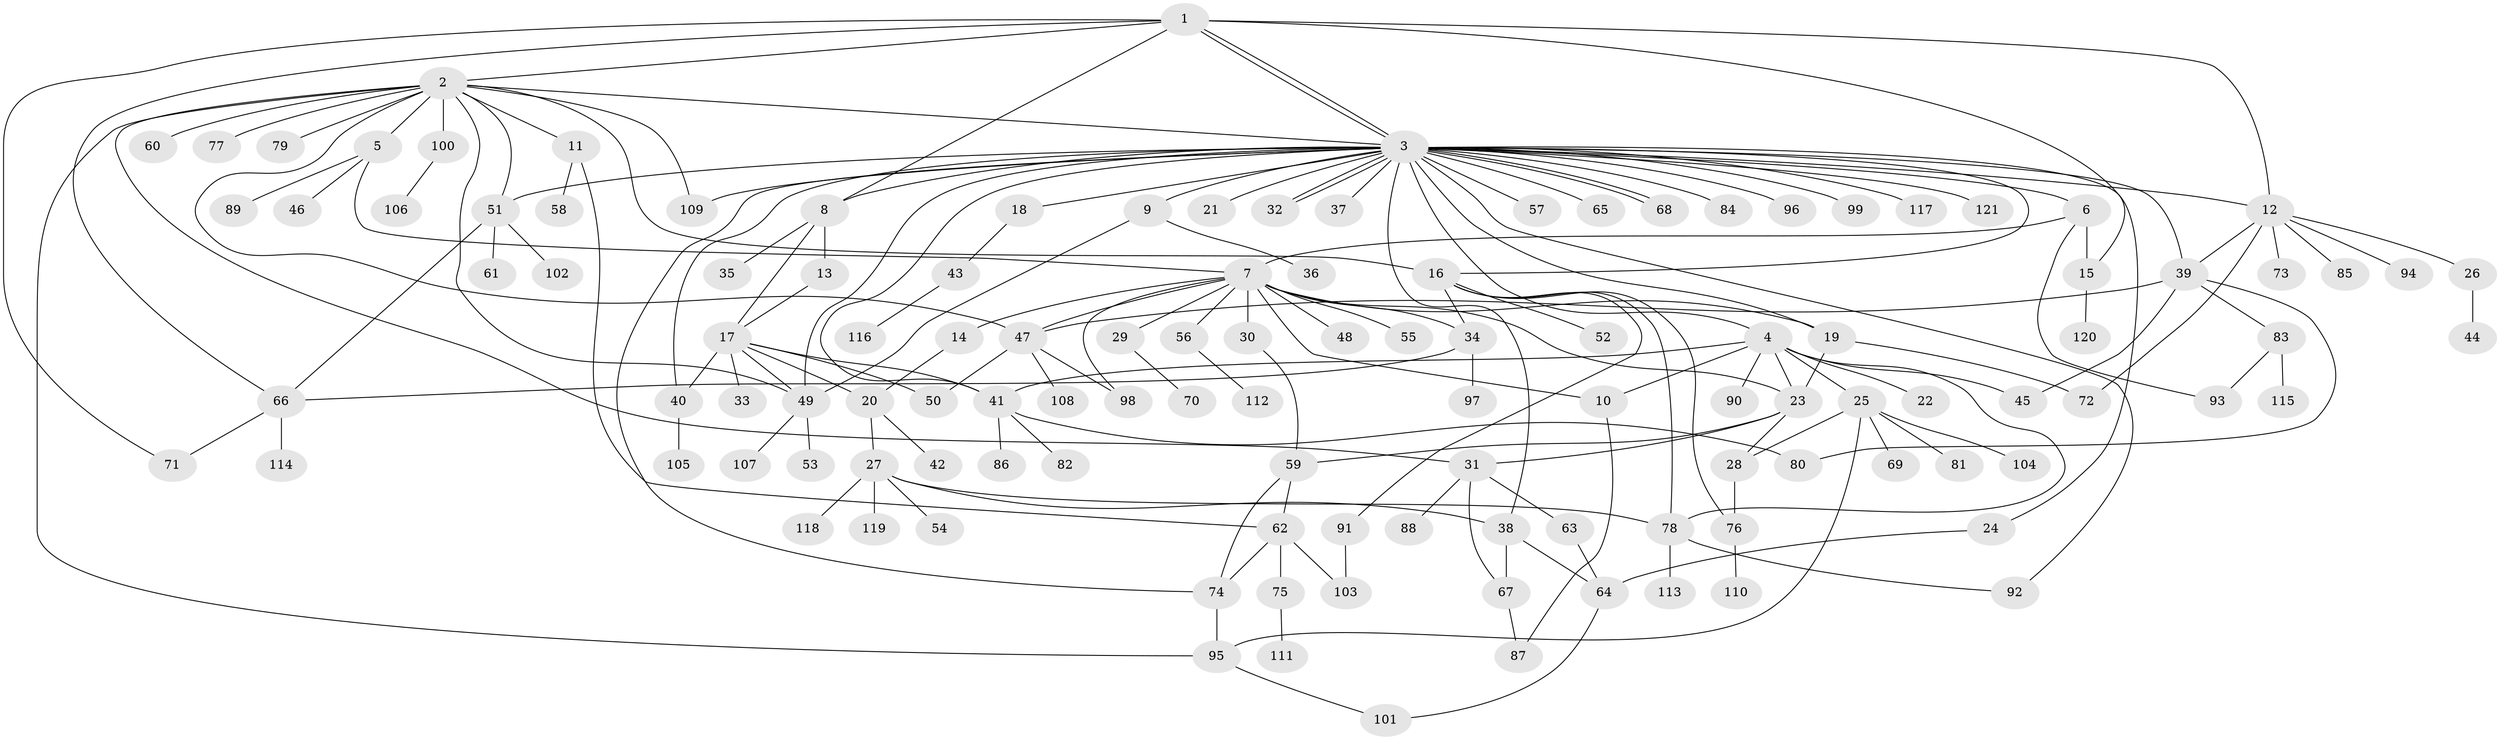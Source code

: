 // coarse degree distribution, {8: 0.08108108108108109, 11: 0.05405405405405406, 13: 0.02702702702702703, 2: 0.24324324324324326, 7: 0.02702702702702703, 6: 0.08108108108108109, 5: 0.08108108108108109, 3: 0.1891891891891892, 1: 0.16216216216216217, 4: 0.05405405405405406}
// Generated by graph-tools (version 1.1) at 2025/50/03/04/25 22:50:41]
// undirected, 121 vertices, 175 edges
graph export_dot {
  node [color=gray90,style=filled];
  1;
  2;
  3;
  4;
  5;
  6;
  7;
  8;
  9;
  10;
  11;
  12;
  13;
  14;
  15;
  16;
  17;
  18;
  19;
  20;
  21;
  22;
  23;
  24;
  25;
  26;
  27;
  28;
  29;
  30;
  31;
  32;
  33;
  34;
  35;
  36;
  37;
  38;
  39;
  40;
  41;
  42;
  43;
  44;
  45;
  46;
  47;
  48;
  49;
  50;
  51;
  52;
  53;
  54;
  55;
  56;
  57;
  58;
  59;
  60;
  61;
  62;
  63;
  64;
  65;
  66;
  67;
  68;
  69;
  70;
  71;
  72;
  73;
  74;
  75;
  76;
  77;
  78;
  79;
  80;
  81;
  82;
  83;
  84;
  85;
  86;
  87;
  88;
  89;
  90;
  91;
  92;
  93;
  94;
  95;
  96;
  97;
  98;
  99;
  100;
  101;
  102;
  103;
  104;
  105;
  106;
  107;
  108;
  109;
  110;
  111;
  112;
  113;
  114;
  115;
  116;
  117;
  118;
  119;
  120;
  121;
  1 -- 2;
  1 -- 3;
  1 -- 3;
  1 -- 8;
  1 -- 12;
  1 -- 15;
  1 -- 66;
  1 -- 71;
  2 -- 3;
  2 -- 5;
  2 -- 11;
  2 -- 16;
  2 -- 31;
  2 -- 47;
  2 -- 49;
  2 -- 51;
  2 -- 60;
  2 -- 77;
  2 -- 79;
  2 -- 95;
  2 -- 100;
  2 -- 109;
  3 -- 4;
  3 -- 6;
  3 -- 8;
  3 -- 9;
  3 -- 12;
  3 -- 16;
  3 -- 18;
  3 -- 19;
  3 -- 21;
  3 -- 24;
  3 -- 32;
  3 -- 32;
  3 -- 37;
  3 -- 38;
  3 -- 39;
  3 -- 40;
  3 -- 41;
  3 -- 49;
  3 -- 51;
  3 -- 57;
  3 -- 65;
  3 -- 68;
  3 -- 68;
  3 -- 74;
  3 -- 84;
  3 -- 92;
  3 -- 96;
  3 -- 99;
  3 -- 109;
  3 -- 117;
  3 -- 121;
  4 -- 10;
  4 -- 22;
  4 -- 23;
  4 -- 25;
  4 -- 41;
  4 -- 45;
  4 -- 78;
  4 -- 90;
  5 -- 7;
  5 -- 46;
  5 -- 89;
  6 -- 7;
  6 -- 15;
  6 -- 93;
  7 -- 10;
  7 -- 14;
  7 -- 19;
  7 -- 23;
  7 -- 29;
  7 -- 30;
  7 -- 34;
  7 -- 47;
  7 -- 48;
  7 -- 55;
  7 -- 56;
  7 -- 98;
  8 -- 13;
  8 -- 17;
  8 -- 35;
  9 -- 36;
  9 -- 49;
  10 -- 87;
  11 -- 58;
  11 -- 62;
  12 -- 26;
  12 -- 39;
  12 -- 72;
  12 -- 73;
  12 -- 85;
  12 -- 94;
  13 -- 17;
  14 -- 20;
  15 -- 120;
  16 -- 34;
  16 -- 52;
  16 -- 76;
  16 -- 78;
  16 -- 91;
  17 -- 20;
  17 -- 33;
  17 -- 40;
  17 -- 41;
  17 -- 49;
  17 -- 50;
  18 -- 43;
  19 -- 23;
  19 -- 72;
  20 -- 27;
  20 -- 42;
  23 -- 28;
  23 -- 31;
  23 -- 59;
  24 -- 64;
  25 -- 28;
  25 -- 69;
  25 -- 81;
  25 -- 95;
  25 -- 104;
  26 -- 44;
  27 -- 38;
  27 -- 54;
  27 -- 78;
  27 -- 118;
  27 -- 119;
  28 -- 76;
  29 -- 70;
  30 -- 59;
  31 -- 63;
  31 -- 67;
  31 -- 88;
  34 -- 66;
  34 -- 97;
  38 -- 64;
  38 -- 67;
  39 -- 45;
  39 -- 47;
  39 -- 80;
  39 -- 83;
  40 -- 105;
  41 -- 80;
  41 -- 82;
  41 -- 86;
  43 -- 116;
  47 -- 50;
  47 -- 98;
  47 -- 108;
  49 -- 53;
  49 -- 107;
  51 -- 61;
  51 -- 66;
  51 -- 102;
  56 -- 112;
  59 -- 62;
  59 -- 74;
  62 -- 74;
  62 -- 75;
  62 -- 103;
  63 -- 64;
  64 -- 101;
  66 -- 71;
  66 -- 114;
  67 -- 87;
  74 -- 95;
  75 -- 111;
  76 -- 110;
  78 -- 92;
  78 -- 113;
  83 -- 93;
  83 -- 115;
  91 -- 103;
  95 -- 101;
  100 -- 106;
}
